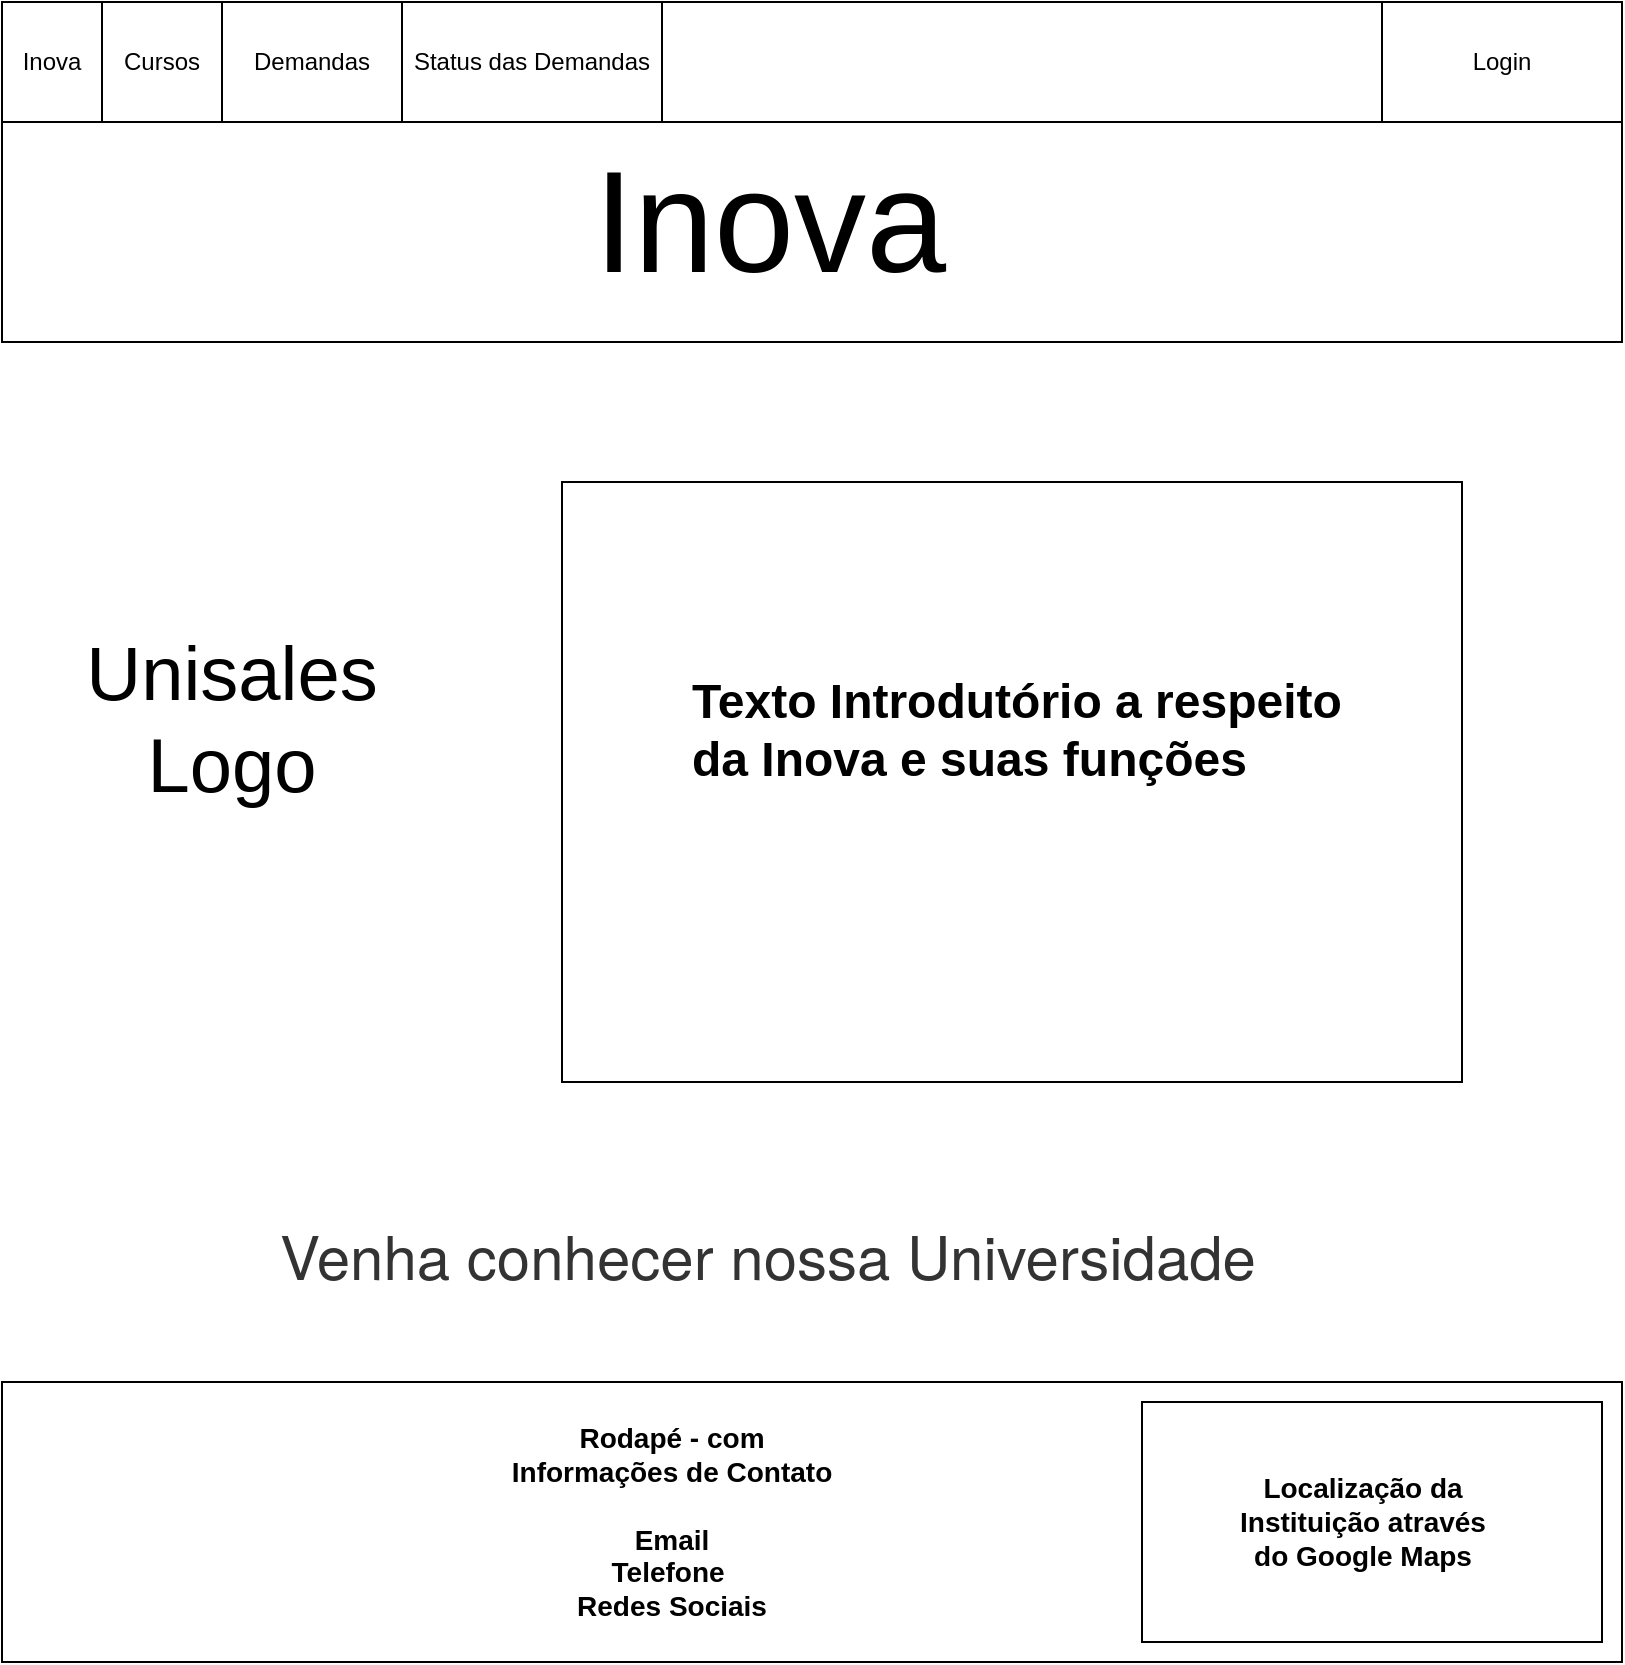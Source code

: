 <mxfile version="14.8.0" type="device"><diagram id="15DMdHcP70JSCMIqplHY" name="Page-1"><mxGraphModel dx="868" dy="425" grid="1" gridSize="10" guides="1" tooltips="1" connect="1" arrows="1" fold="1" page="1" pageScale="1" pageWidth="827" pageHeight="1169" math="0" shadow="0"><root><mxCell id="0"/><mxCell id="1" parent="0"/><mxCell id="ONgwilkOpEKVI0EN0DbJ-1" value="" style="rounded=0;whiteSpace=wrap;html=1;" parent="1" vertex="1"><mxGeometry x="10" y="10" width="810" height="60" as="geometry"/></mxCell><mxCell id="ONgwilkOpEKVI0EN0DbJ-2" value="Cursos" style="rounded=0;whiteSpace=wrap;html=1;" parent="1" vertex="1"><mxGeometry x="60" y="10" width="60" height="60" as="geometry"/></mxCell><mxCell id="ONgwilkOpEKVI0EN0DbJ-3" value="Demandas" style="rounded=0;whiteSpace=wrap;html=1;" parent="1" vertex="1"><mxGeometry x="120" y="10" width="90" height="60" as="geometry"/></mxCell><mxCell id="ONgwilkOpEKVI0EN0DbJ-4" value="Status das Demandas" style="rounded=0;whiteSpace=wrap;html=1;" parent="1" vertex="1"><mxGeometry x="210" y="10" width="130" height="60" as="geometry"/></mxCell><mxCell id="ONgwilkOpEKVI0EN0DbJ-5" value="Inova" style="rounded=0;whiteSpace=wrap;html=1;" parent="1" vertex="1"><mxGeometry x="10" y="10" width="50" height="60" as="geometry"/></mxCell><mxCell id="ONgwilkOpEKVI0EN0DbJ-6" value="Login" style="rounded=0;whiteSpace=wrap;html=1;" parent="1" vertex="1"><mxGeometry x="700" y="10" width="120" height="60" as="geometry"/></mxCell><mxCell id="ONgwilkOpEKVI0EN0DbJ-84" value="Unisales&#10;Logo" style="text;spacingTop=-5;align=center;fontSize=38;" parent="1" vertex="1"><mxGeometry x="20" y="320" width="210" height="90" as="geometry"/></mxCell><mxCell id="VcpL6ewShRA-M36FxOWG-2" value="&lt;h2 class=&quot;text-center&quot; style=&quot;box-sizing: border-box ; font-family: &amp;#34;helvetica neue&amp;#34; , &amp;#34;helvetica&amp;#34; , &amp;#34;arial&amp;#34; , sans-serif ; font-weight: 500 ; line-height: 1.1 ; color: rgb(51 , 51 , 51) ; margin-top: 20px ; margin-bottom: 10px ; font-size: 30px ; text-align: center&quot;&gt;&lt;font style=&quot;vertical-align: inherit&quot;&gt;&lt;font style=&quot;vertical-align: inherit&quot;&gt;&lt;font style=&quot;vertical-align: inherit&quot;&gt;&lt;font style=&quot;vertical-align: inherit&quot;&gt;Venha conhecer nossa Universidade&lt;/font&gt;&lt;/font&gt;&lt;/font&gt;&lt;/font&gt;&lt;/h2&gt;" style="text;html=1;strokeColor=none;fillColor=none;spacing=5;spacingTop=-20;whiteSpace=wrap;overflow=hidden;rounded=0;" vertex="1" parent="1"><mxGeometry x="144" y="610" width="500" height="80" as="geometry"/></mxCell><mxCell id="VcpL6ewShRA-M36FxOWG-3" value="" style="rounded=0;whiteSpace=wrap;html=1;" vertex="1" parent="1"><mxGeometry x="10" y="70" width="810" height="110" as="geometry"/></mxCell><mxCell id="ONgwilkOpEKVI0EN0DbJ-7" value="&lt;font style=&quot;font-size: 72px&quot;&gt;Inova&lt;/font&gt;" style="text;html=1;strokeColor=none;fillColor=none;align=center;verticalAlign=middle;whiteSpace=wrap;rounded=0;" parent="1" vertex="1"><mxGeometry x="374" y="110" width="40" height="20" as="geometry"/></mxCell><mxCell id="VcpL6ewShRA-M36FxOWG-6" value="" style="rounded=0;whiteSpace=wrap;html=1;" vertex="1" parent="1"><mxGeometry x="10" y="700" width="810" height="140" as="geometry"/></mxCell><mxCell id="VcpL6ewShRA-M36FxOWG-7" value="" style="rounded=0;whiteSpace=wrap;html=1;" vertex="1" parent="1"><mxGeometry x="580" y="710" width="230" height="120" as="geometry"/></mxCell><mxCell id="VcpL6ewShRA-M36FxOWG-9" value="&lt;b&gt;&lt;font style=&quot;font-size: 14px&quot;&gt;Localização da Instituição através do Google Maps&lt;/font&gt;&lt;/b&gt;" style="text;html=1;strokeColor=none;fillColor=none;align=center;verticalAlign=middle;whiteSpace=wrap;rounded=0;" vertex="1" parent="1"><mxGeometry x="627.5" y="737.5" width="125" height="65" as="geometry"/></mxCell><mxCell id="VcpL6ewShRA-M36FxOWG-10" value="&lt;font style=&quot;font-size: 14px&quot;&gt;&lt;b&gt;Rodapé - com Informações de Contato&lt;br&gt;&lt;br&gt;Email&lt;br&gt;Telefone&amp;nbsp;&lt;br&gt;Redes Sociais&lt;/b&gt;&lt;/font&gt;" style="text;html=1;strokeColor=none;fillColor=none;align=center;verticalAlign=middle;whiteSpace=wrap;rounded=0;" vertex="1" parent="1"><mxGeometry x="260" y="725" width="170" height="90" as="geometry"/></mxCell><mxCell id="VcpL6ewShRA-M36FxOWG-15" value="" style="rounded=0;whiteSpace=wrap;html=1;" vertex="1" parent="1"><mxGeometry x="290" y="250" width="450" height="300" as="geometry"/></mxCell><mxCell id="VcpL6ewShRA-M36FxOWG-12" value="&lt;h1&gt;Texto Introdutório a respeito da Inova e suas funções&lt;/h1&gt;" style="text;html=1;strokeColor=none;fillColor=none;spacing=5;spacingTop=-20;whiteSpace=wrap;overflow=hidden;rounded=0;" vertex="1" parent="1"><mxGeometry x="350" y="340" width="340" height="70" as="geometry"/></mxCell></root></mxGraphModel></diagram></mxfile>